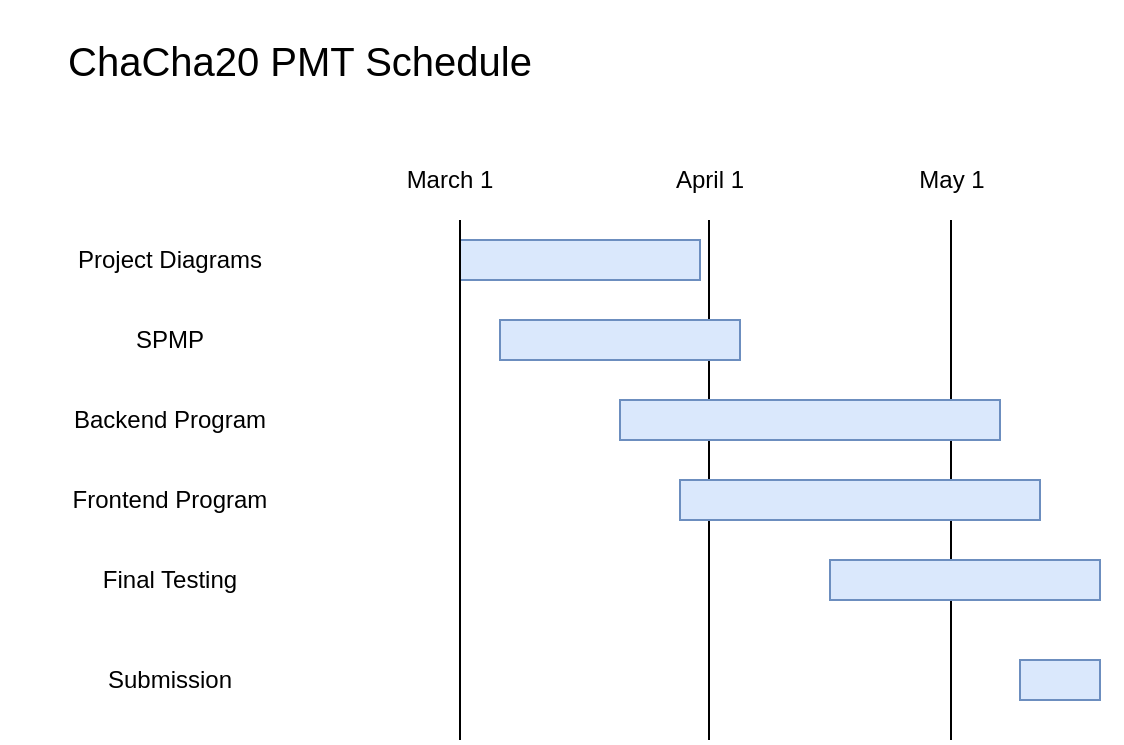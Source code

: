 <mxfile version="14.5.9" type="github">
  <diagram id="TKwqJGtF8iQ0ID2wzSL2" name="Page-1">
    <mxGraphModel dx="1422" dy="761" grid="1" gridSize="10" guides="1" tooltips="1" connect="1" arrows="1" fold="1" page="1" pageScale="1" pageWidth="850" pageHeight="1100" math="0" shadow="0">
      <root>
        <mxCell id="0" />
        <mxCell id="1" parent="0" />
        <mxCell id="IsS6LjrAichSsJtkdHf2-1" value="" style="rounded=0;whiteSpace=wrap;html=1;fillColor=#dae8fc;strokeColor=#6c8ebf;" vertex="1" parent="1">
          <mxGeometry x="240" y="190" width="120" height="20" as="geometry" />
        </mxCell>
        <mxCell id="IsS6LjrAichSsJtkdHf2-2" value="&lt;font style=&quot;font-size: 20px&quot;&gt;ChaCha20 PMT Schedule&lt;/font&gt;" style="text;html=1;strokeColor=none;fillColor=none;align=center;verticalAlign=middle;whiteSpace=wrap;rounded=0;" vertex="1" parent="1">
          <mxGeometry x="20" y="70" width="280" height="60" as="geometry" />
        </mxCell>
        <mxCell id="IsS6LjrAichSsJtkdHf2-3" value="Project Diagrams" style="text;html=1;strokeColor=none;fillColor=none;align=center;verticalAlign=middle;whiteSpace=wrap;rounded=0;" vertex="1" parent="1">
          <mxGeometry x="10" y="190" width="170" height="20" as="geometry" />
        </mxCell>
        <mxCell id="IsS6LjrAichSsJtkdHf2-5" value="SPMP" style="text;html=1;strokeColor=none;fillColor=none;align=center;verticalAlign=middle;whiteSpace=wrap;rounded=0;" vertex="1" parent="1">
          <mxGeometry x="10" y="230" width="170" height="20" as="geometry" />
        </mxCell>
        <mxCell id="IsS6LjrAichSsJtkdHf2-6" value="Backend Program" style="text;html=1;strokeColor=none;fillColor=none;align=center;verticalAlign=middle;whiteSpace=wrap;rounded=0;" vertex="1" parent="1">
          <mxGeometry x="10" y="270" width="170" height="20" as="geometry" />
        </mxCell>
        <mxCell id="IsS6LjrAichSsJtkdHf2-7" value="Frontend Program" style="text;html=1;strokeColor=none;fillColor=none;align=center;verticalAlign=middle;whiteSpace=wrap;rounded=0;" vertex="1" parent="1">
          <mxGeometry x="10" y="310" width="170" height="20" as="geometry" />
        </mxCell>
        <mxCell id="IsS6LjrAichSsJtkdHf2-8" value="Final Testing" style="text;html=1;strokeColor=none;fillColor=none;align=center;verticalAlign=middle;whiteSpace=wrap;rounded=0;" vertex="1" parent="1">
          <mxGeometry x="10" y="350" width="170" height="20" as="geometry" />
        </mxCell>
        <mxCell id="IsS6LjrAichSsJtkdHf2-9" value="Submission" style="text;html=1;strokeColor=none;fillColor=none;align=center;verticalAlign=middle;whiteSpace=wrap;rounded=0;" vertex="1" parent="1">
          <mxGeometry x="10" y="400" width="170" height="20" as="geometry" />
        </mxCell>
        <mxCell id="IsS6LjrAichSsJtkdHf2-10" value="" style="endArrow=none;html=1;" edge="1" parent="1">
          <mxGeometry width="50" height="50" relative="1" as="geometry">
            <mxPoint x="240" y="440" as="sourcePoint" />
            <mxPoint x="240" y="180" as="targetPoint" />
          </mxGeometry>
        </mxCell>
        <mxCell id="IsS6LjrAichSsJtkdHf2-11" value="April 1" style="text;html=1;strokeColor=none;fillColor=none;align=center;verticalAlign=middle;whiteSpace=wrap;rounded=0;" vertex="1" parent="1">
          <mxGeometry x="280" y="150" width="170" height="20" as="geometry" />
        </mxCell>
        <mxCell id="IsS6LjrAichSsJtkdHf2-12" value="May 1" style="text;html=1;strokeColor=none;fillColor=none;align=center;verticalAlign=middle;whiteSpace=wrap;rounded=0;" vertex="1" parent="1">
          <mxGeometry x="401" y="150" width="170" height="20" as="geometry" />
        </mxCell>
        <mxCell id="IsS6LjrAichSsJtkdHf2-13" value="March 1" style="text;html=1;strokeColor=none;fillColor=none;align=center;verticalAlign=middle;whiteSpace=wrap;rounded=0;" vertex="1" parent="1">
          <mxGeometry x="150" y="150" width="170" height="20" as="geometry" />
        </mxCell>
        <mxCell id="IsS6LjrAichSsJtkdHf2-15" value="" style="endArrow=none;html=1;" edge="1" parent="1">
          <mxGeometry width="50" height="50" relative="1" as="geometry">
            <mxPoint x="364.5" y="440" as="sourcePoint" />
            <mxPoint x="364.5" y="180" as="targetPoint" />
          </mxGeometry>
        </mxCell>
        <mxCell id="IsS6LjrAichSsJtkdHf2-16" value="" style="endArrow=none;html=1;" edge="1" parent="1">
          <mxGeometry width="50" height="50" relative="1" as="geometry">
            <mxPoint x="485.5" y="440" as="sourcePoint" />
            <mxPoint x="485.5" y="180" as="targetPoint" />
          </mxGeometry>
        </mxCell>
        <mxCell id="IsS6LjrAichSsJtkdHf2-17" value="" style="rounded=0;whiteSpace=wrap;html=1;fillColor=#dae8fc;strokeColor=#6c8ebf;" vertex="1" parent="1">
          <mxGeometry x="260" y="230" width="120" height="20" as="geometry" />
        </mxCell>
        <mxCell id="IsS6LjrAichSsJtkdHf2-18" value="" style="rounded=0;whiteSpace=wrap;html=1;fillColor=#dae8fc;strokeColor=#6c8ebf;" vertex="1" parent="1">
          <mxGeometry x="320" y="270" width="190" height="20" as="geometry" />
        </mxCell>
        <mxCell id="IsS6LjrAichSsJtkdHf2-20" value="" style="rounded=0;whiteSpace=wrap;html=1;fillColor=#dae8fc;strokeColor=#6c8ebf;" vertex="1" parent="1">
          <mxGeometry x="350" y="310" width="180" height="20" as="geometry" />
        </mxCell>
        <mxCell id="IsS6LjrAichSsJtkdHf2-22" value="" style="rounded=0;whiteSpace=wrap;html=1;fillColor=#dae8fc;strokeColor=#6c8ebf;" vertex="1" parent="1">
          <mxGeometry x="425" y="350" width="135" height="20" as="geometry" />
        </mxCell>
        <mxCell id="IsS6LjrAichSsJtkdHf2-23" value="" style="rounded=0;whiteSpace=wrap;html=1;fillColor=#dae8fc;strokeColor=#6c8ebf;" vertex="1" parent="1">
          <mxGeometry x="520" y="400" width="40" height="20" as="geometry" />
        </mxCell>
      </root>
    </mxGraphModel>
  </diagram>
</mxfile>
